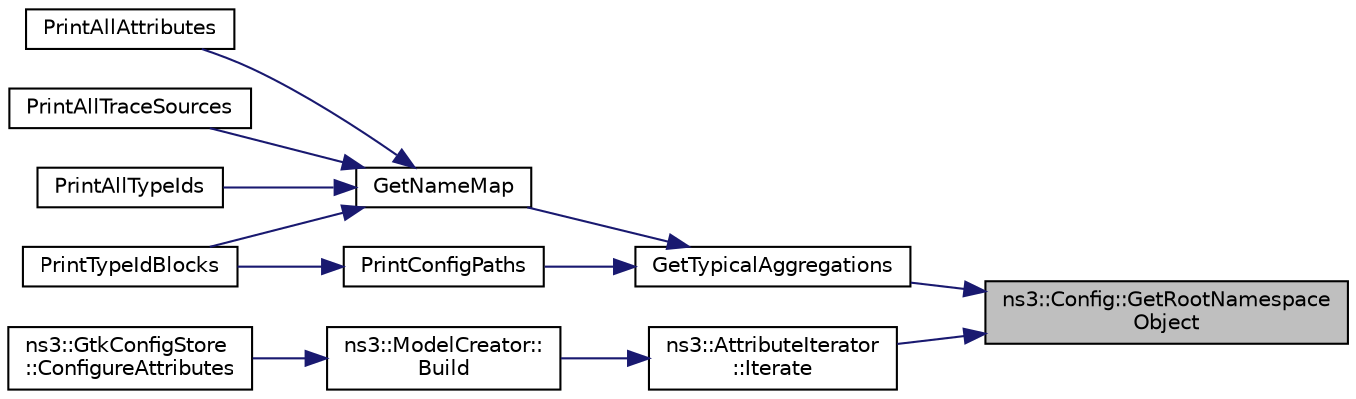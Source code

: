digraph "ns3::Config::GetRootNamespaceObject"
{
 // LATEX_PDF_SIZE
  edge [fontname="Helvetica",fontsize="10",labelfontname="Helvetica",labelfontsize="10"];
  node [fontname="Helvetica",fontsize="10",shape=record];
  rankdir="RL";
  Node1 [label="ns3::Config::GetRootNamespace\lObject",height=0.2,width=0.4,color="black", fillcolor="grey75", style="filled", fontcolor="black",tooltip=" "];
  Node1 -> Node2 [dir="back",color="midnightblue",fontsize="10",style="solid",fontname="Helvetica"];
  Node2 [label="GetTypicalAggregations",height=0.2,width=0.4,color="black", fillcolor="white", style="filled",URL="$print-introspected-doxygen_8cc.html#a02fe4c3d27a24ec2f788eae2631c09bb",tooltip="Register aggregation relationships that are not automatically detected by this introspection program."];
  Node2 -> Node3 [dir="back",color="midnightblue",fontsize="10",style="solid",fontname="Helvetica"];
  Node3 [label="GetNameMap",height=0.2,width=0.4,color="black", fillcolor="white", style="filled",URL="$print-introspected-doxygen_8cc.html#a196946b40d2e3c6afe86088e17076d3e",tooltip="Create a map from the class names to their index in the vector of TypeId's so that the names will end..."];
  Node3 -> Node4 [dir="back",color="midnightblue",fontsize="10",style="solid",fontname="Helvetica"];
  Node4 [label="PrintAllAttributes",height=0.2,width=0.4,color="black", fillcolor="white", style="filled",URL="$print-introspected-doxygen_8cc.html#a6582b74e79d2b00f171c8e644108bc87",tooltip="Print the list of all Attributes."];
  Node3 -> Node5 [dir="back",color="midnightblue",fontsize="10",style="solid",fontname="Helvetica"];
  Node5 [label="PrintAllTraceSources",height=0.2,width=0.4,color="black", fillcolor="white", style="filled",URL="$print-introspected-doxygen_8cc.html#a23d80244adcc8de3ea7f21080a6d9bbe",tooltip="Print the list of all Trace sources."];
  Node3 -> Node6 [dir="back",color="midnightblue",fontsize="10",style="solid",fontname="Helvetica"];
  Node6 [label="PrintAllTypeIds",height=0.2,width=0.4,color="black", fillcolor="white", style="filled",URL="$print-introspected-doxygen_8cc.html#ace05c489c3a08800a0bfbadb8d4867de",tooltip="Print the list of all TypeIds."];
  Node3 -> Node7 [dir="back",color="midnightblue",fontsize="10",style="solid",fontname="Helvetica"];
  Node7 [label="PrintTypeIdBlocks",height=0.2,width=0.4,color="black", fillcolor="white", style="filled",URL="$print-introspected-doxygen_8cc.html#a62645d02d71b5d1622ccb9f16d5fa412",tooltip="Print the doxy block for each TypeId."];
  Node2 -> Node8 [dir="back",color="midnightblue",fontsize="10",style="solid",fontname="Helvetica"];
  Node8 [label="PrintConfigPaths",height=0.2,width=0.4,color="black", fillcolor="white", style="filled",URL="$print-introspected-doxygen_8cc.html#aca1ed0ddeb1938b79f432a8f05a07905",tooltip="Print config paths."];
  Node8 -> Node7 [dir="back",color="midnightblue",fontsize="10",style="solid",fontname="Helvetica"];
  Node1 -> Node9 [dir="back",color="midnightblue",fontsize="10",style="solid",fontname="Helvetica"];
  Node9 [label="ns3::AttributeIterator\l::Iterate",height=0.2,width=0.4,color="black", fillcolor="white", style="filled",URL="$classns3_1_1_attribute_iterator.html#a8e7de38f441cc482c2d507e2a4927b8c",tooltip="Start the process of iterating all objects from the root namespace object."];
  Node9 -> Node10 [dir="back",color="midnightblue",fontsize="10",style="solid",fontname="Helvetica"];
  Node10 [label="ns3::ModelCreator::\lBuild",height=0.2,width=0.4,color="black", fillcolor="white", style="filled",URL="$classns3_1_1_model_creator.html#a8103a829286a73b9988d1dfc018c9819",tooltip="Allocate attribute tree."];
  Node10 -> Node11 [dir="back",color="midnightblue",fontsize="10",style="solid",fontname="Helvetica"];
  Node11 [label="ns3::GtkConfigStore\l::ConfigureAttributes",height=0.2,width=0.4,color="black", fillcolor="white", style="filled",URL="$classns3_1_1_gtk_config_store.html#a95d2d8169cd6a9770af48f7cf62d24fb",tooltip="Process attribute values."];
}

